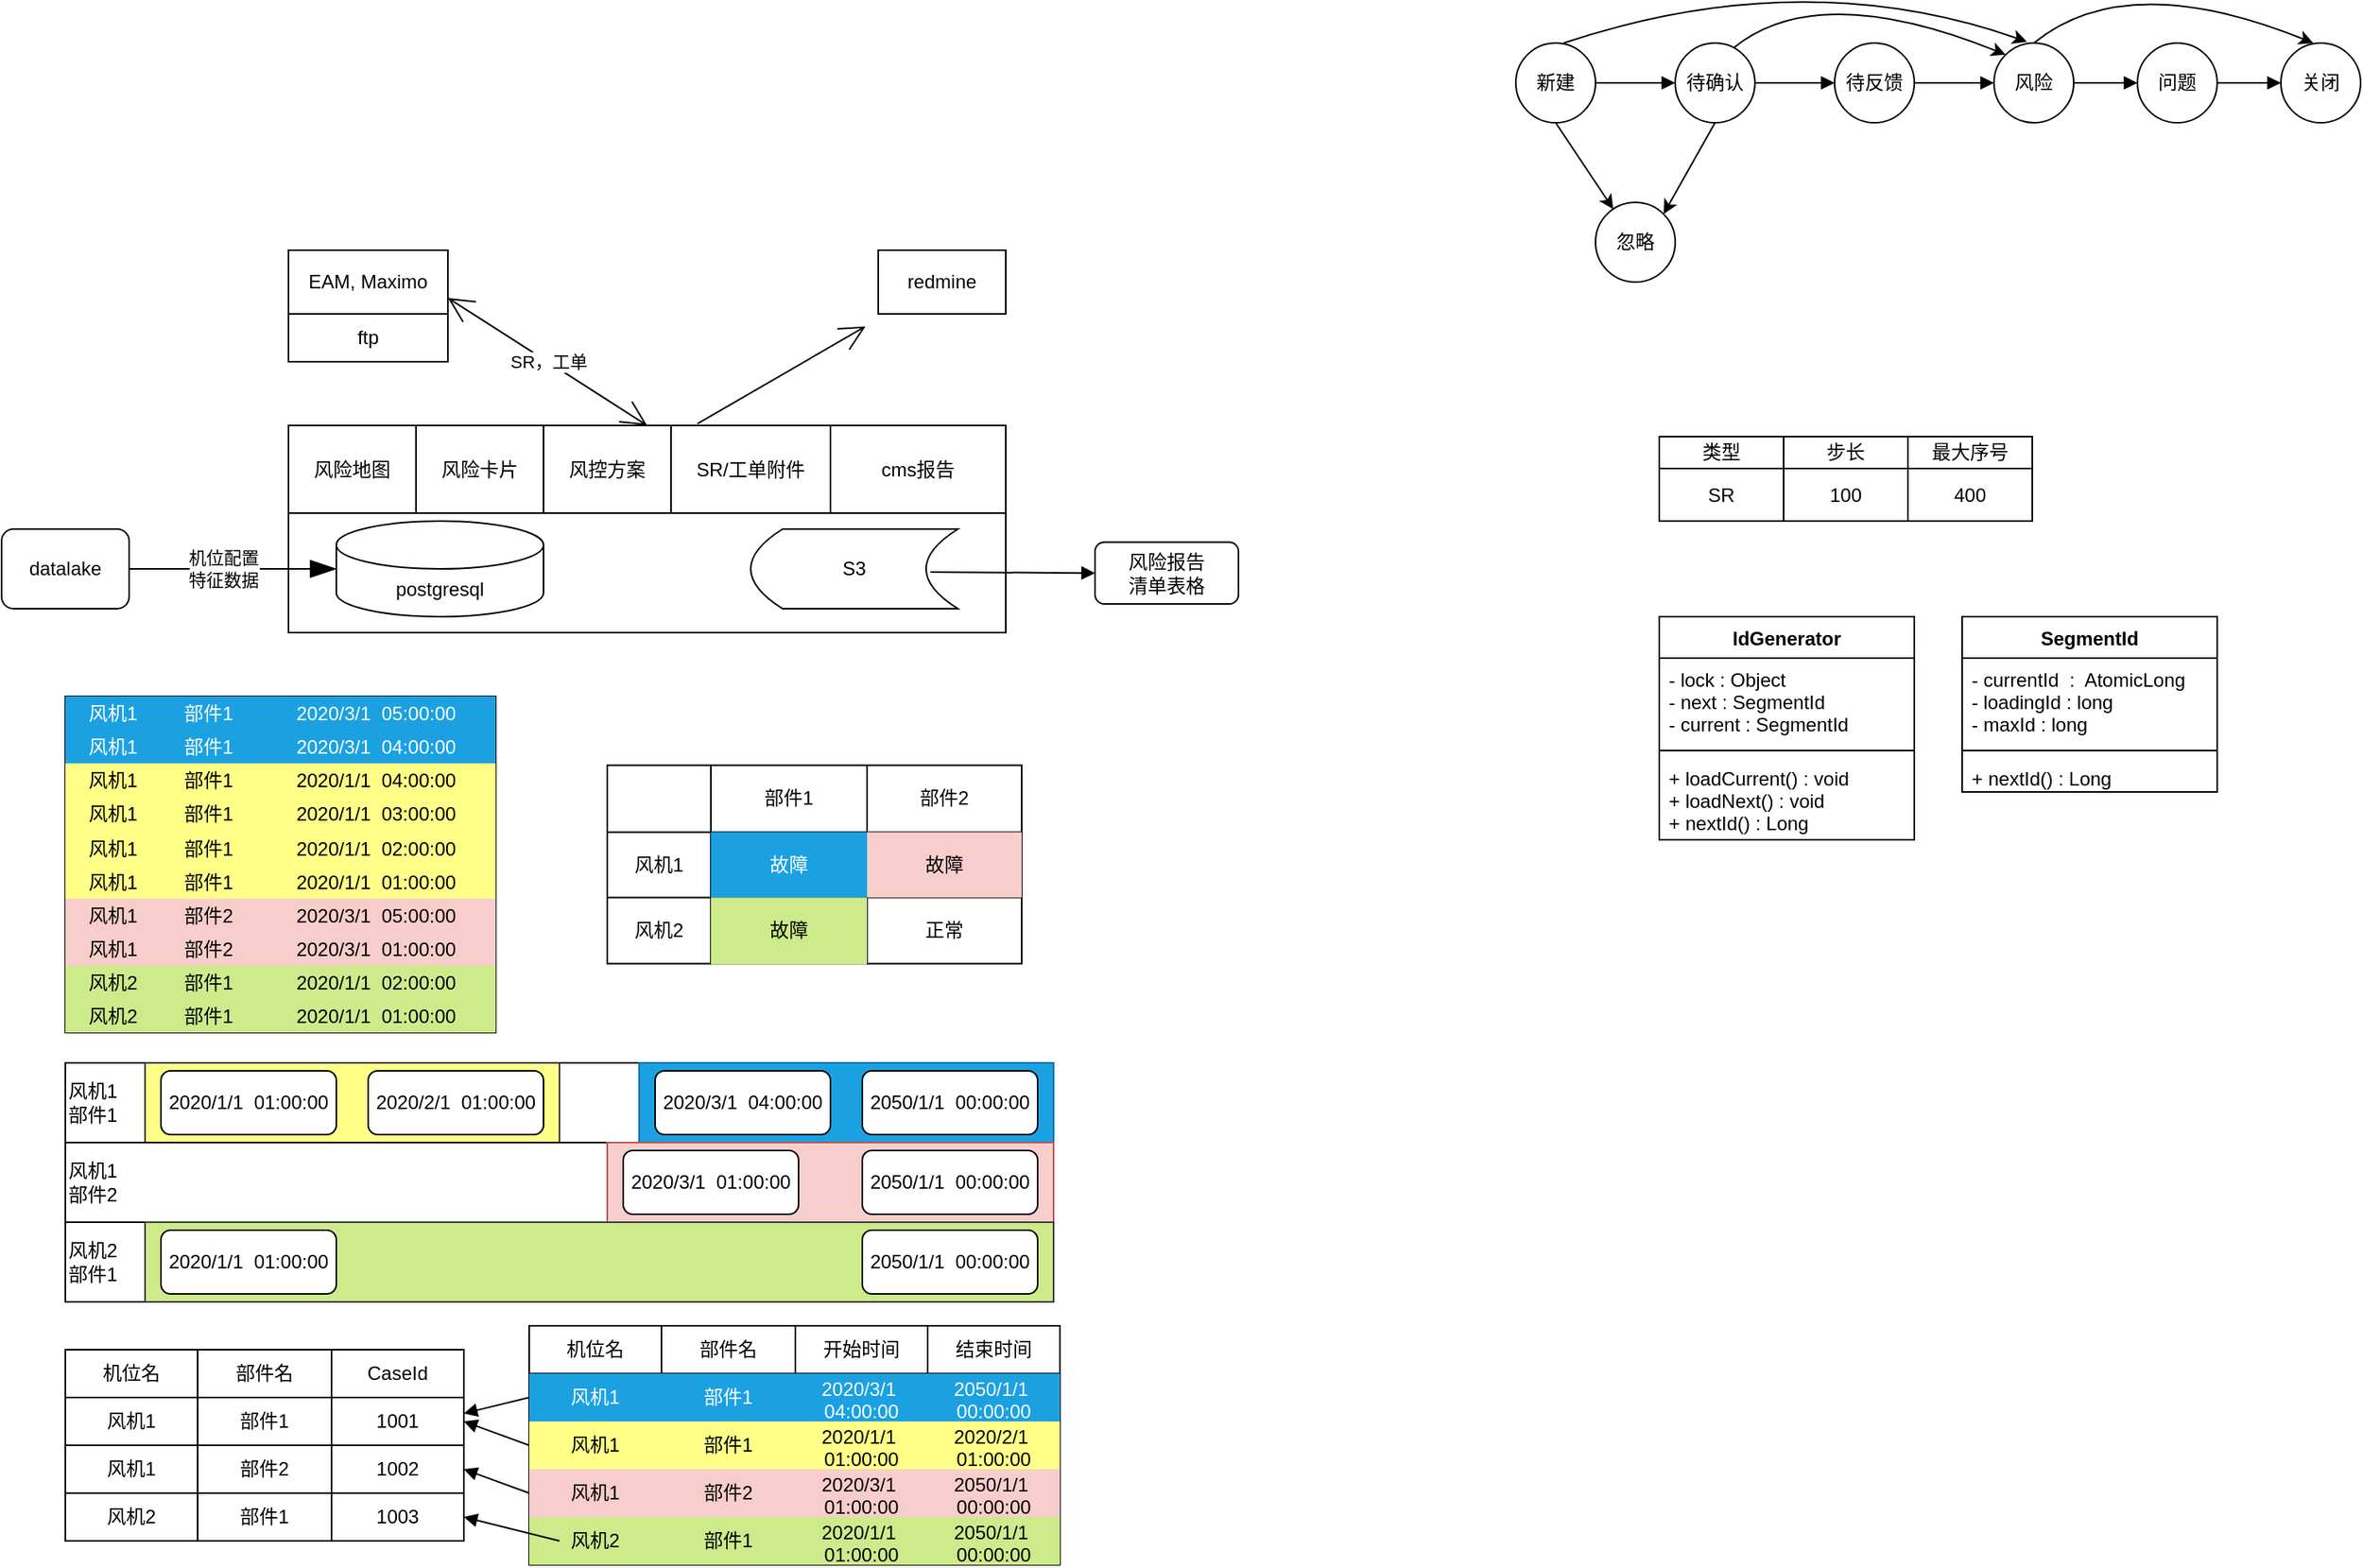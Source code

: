 <mxfile version="15.9.4" type="github">
  <diagram id="i3flGWlADwd0WerrgBt4" name="第 1 页">
    <mxGraphModel dx="1117" dy="623" grid="1" gridSize="10" guides="1" tooltips="1" connect="1" arrows="1" fold="1" page="1" pageScale="1" pageWidth="827" pageHeight="1169" math="0" shadow="0">
      <root>
        <mxCell id="0" />
        <mxCell id="1" parent="0" />
        <mxCell id="p8xZ4yX1uvpRLc3oljL4-5" value="SR，工单" style="edgeStyle=none;curved=1;rounded=0;orthogonalLoop=1;jettySize=auto;html=1;endArrow=open;startSize=14;endSize=14;sourcePerimeterSpacing=8;targetPerimeterSpacing=8;startArrow=open;startFill=0;entryX=1;entryY=0.75;entryDx=0;entryDy=0;exitX=0.5;exitY=0;exitDx=0;exitDy=0;" parent="1" source="p8xZ4yX1uvpRLc3oljL4-9" target="p8xZ4yX1uvpRLc3oljL4-4" edge="1">
          <mxGeometry relative="1" as="geometry">
            <mxPoint x="400" y="207" as="sourcePoint" />
          </mxGeometry>
        </mxCell>
        <mxCell id="p8xZ4yX1uvpRLc3oljL4-2" value="风险报告&lt;br&gt;清单表格" style="rounded=1;whiteSpace=wrap;html=1;hachureGap=4;pointerEvents=0;" parent="1" vertex="1">
          <mxGeometry x="686" y="373.25" width="90" height="38.75" as="geometry" />
        </mxCell>
        <mxCell id="p8xZ4yX1uvpRLc3oljL4-4" value="EAM, Maximo" style="rounded=0;whiteSpace=wrap;html=1;hachureGap=4;pointerEvents=0;glass=0;" parent="1" vertex="1">
          <mxGeometry x="180" y="190" width="100" height="40" as="geometry" />
        </mxCell>
        <mxCell id="p8xZ4yX1uvpRLc3oljL4-9" value="" style="rounded=0;whiteSpace=wrap;html=1;hachureGap=4;pointerEvents=0;" parent="1" vertex="1">
          <mxGeometry x="180" y="300" width="450" height="130" as="geometry" />
        </mxCell>
        <mxCell id="p8xZ4yX1uvpRLc3oljL4-14" value="&lt;span&gt;postgresql&lt;/span&gt;" style="shape=cylinder3;whiteSpace=wrap;html=1;boundedLbl=1;backgroundOutline=1;size=15;hachureGap=4;pointerEvents=0;" parent="1" vertex="1">
          <mxGeometry x="210" y="360" width="130" height="60" as="geometry" />
        </mxCell>
        <mxCell id="p8xZ4yX1uvpRLc3oljL4-18" value="" style="edgeStyle=none;curved=1;rounded=0;orthogonalLoop=1;jettySize=auto;html=1;startArrow=none;startFill=0;endArrow=blockThin;startSize=14;endSize=14;sourcePerimeterSpacing=8;targetPerimeterSpacing=8;entryX=0;entryY=0.5;entryDx=0;entryDy=0;entryPerimeter=0;exitX=1;exitY=0.5;exitDx=0;exitDy=0;endFill=1;" parent="1" source="p8xZ4yX1uvpRLc3oljL4-20" target="p8xZ4yX1uvpRLc3oljL4-14" edge="1">
          <mxGeometry relative="1" as="geometry">
            <mxPoint x="160.001" y="657" as="targetPoint" />
          </mxGeometry>
        </mxCell>
        <mxCell id="p8xZ4yX1uvpRLc3oljL4-19" value="机位配置&lt;br&gt;特征数据" style="edgeLabel;html=1;align=center;verticalAlign=middle;resizable=0;points=[];" parent="p8xZ4yX1uvpRLc3oljL4-18" vertex="1" connectable="0">
          <mxGeometry x="-0.431" relative="1" as="geometry">
            <mxPoint x="22" as="offset" />
          </mxGeometry>
        </mxCell>
        <mxCell id="p8xZ4yX1uvpRLc3oljL4-20" value="datalake" style="rounded=1;whiteSpace=wrap;html=1;hachureGap=4;pointerEvents=0;" parent="1" vertex="1">
          <mxGeometry y="365" width="80" height="50" as="geometry" />
        </mxCell>
        <mxCell id="p8xZ4yX1uvpRLc3oljL4-25" value="" style="edgeStyle=none;rounded=0;orthogonalLoop=1;jettySize=auto;html=1;startArrow=open;startFill=0;endArrow=none;startSize=14;endSize=14;sourcePerimeterSpacing=8;targetPerimeterSpacing=8;endFill=0;entryX=0.57;entryY=-0.008;entryDx=0;entryDy=0;entryPerimeter=0;" parent="1" source="p8xZ4yX1uvpRLc3oljL4-24" target="p8xZ4yX1uvpRLc3oljL4-9" edge="1">
          <mxGeometry relative="1" as="geometry">
            <mxPoint x="460" y="200" as="targetPoint" />
          </mxGeometry>
        </mxCell>
        <mxCell id="p8xZ4yX1uvpRLc3oljL4-24" value="redmine" style="rounded=0;whiteSpace=wrap;html=1;hachureGap=4;pointerEvents=0;" parent="1" vertex="1">
          <mxGeometry x="550" y="190" width="80" height="40" as="geometry" />
        </mxCell>
        <mxCell id="p8xZ4yX1uvpRLc3oljL4-26" value="ftp" style="rounded=0;whiteSpace=wrap;html=1;hachureGap=4;pointerEvents=0;" parent="1" vertex="1">
          <mxGeometry x="180" y="230" width="100" height="30" as="geometry" />
        </mxCell>
        <mxCell id="5RWV5Vjejhddx-yr4tk3-1" value="风险地图" style="rounded=0;whiteSpace=wrap;html=1;hachureGap=4;pointerEvents=0;" parent="1" vertex="1">
          <mxGeometry x="180" y="300" width="80" height="55" as="geometry" />
        </mxCell>
        <mxCell id="5RWV5Vjejhddx-yr4tk3-2" value="风险卡片" style="rounded=0;whiteSpace=wrap;html=1;hachureGap=4;pointerEvents=0;" parent="1" vertex="1">
          <mxGeometry x="260" y="300" width="80" height="55" as="geometry" />
        </mxCell>
        <mxCell id="5RWV5Vjejhddx-yr4tk3-3" value="SR/工单附件" style="rounded=0;whiteSpace=wrap;html=1;hachureGap=4;pointerEvents=0;" parent="1" vertex="1">
          <mxGeometry x="420" y="300" width="100" height="55" as="geometry" />
        </mxCell>
        <mxCell id="5RWV5Vjejhddx-yr4tk3-4" value="cms报告" style="rounded=0;whiteSpace=wrap;html=1;hachureGap=4;pointerEvents=0;" parent="1" vertex="1">
          <mxGeometry x="520" y="300" width="110" height="55" as="geometry" />
        </mxCell>
        <mxCell id="5RWV5Vjejhddx-yr4tk3-5" value="风控方案" style="rounded=0;whiteSpace=wrap;html=1;hachureGap=4;pointerEvents=0;" parent="1" vertex="1">
          <mxGeometry x="340" y="300" width="80" height="55" as="geometry" />
        </mxCell>
        <mxCell id="ex3qheTG9lMbZxmCwLnC-2" value="" style="endArrow=block;html=1;rounded=0;entryX=0;entryY=0.5;entryDx=0;entryDy=0;exitX=0.867;exitY=0.54;exitDx=0;exitDy=0;exitPerimeter=0;endFill=1;" edge="1" parent="1" source="ex3qheTG9lMbZxmCwLnC-4" target="p8xZ4yX1uvpRLc3oljL4-2">
          <mxGeometry width="50" height="50" relative="1" as="geometry">
            <mxPoint x="620" y="390" as="sourcePoint" />
            <mxPoint x="670" y="340" as="targetPoint" />
          </mxGeometry>
        </mxCell>
        <mxCell id="ex3qheTG9lMbZxmCwLnC-4" value="S3" style="shape=dataStorage;whiteSpace=wrap;html=1;fixedSize=1;" vertex="1" parent="1">
          <mxGeometry x="470" y="365" width="130" height="50" as="geometry" />
        </mxCell>
        <mxCell id="ex3qheTG9lMbZxmCwLnC-7" value="" style="shape=table;startSize=0;container=1;collapsible=0;childLayout=tableLayout;rounded=0;" vertex="1" parent="1">
          <mxGeometry x="40" y="470" width="270" height="211" as="geometry" />
        </mxCell>
        <mxCell id="ex3qheTG9lMbZxmCwLnC-57" style="shape=partialRectangle;collapsible=0;dropTarget=0;pointerEvents=0;fillColor=#1ba1e2;top=0;left=0;bottom=0;right=0;points=[[0,0.5],[1,0.5]];portConstraint=eastwest;rounded=0;fontColor=#ffffff;strokeColor=#006EAF;" vertex="1" parent="ex3qheTG9lMbZxmCwLnC-7">
          <mxGeometry width="270" height="21" as="geometry" />
        </mxCell>
        <mxCell id="ex3qheTG9lMbZxmCwLnC-58" value="&lt;span&gt;风机1&lt;/span&gt;" style="shape=partialRectangle;html=1;whiteSpace=wrap;connectable=0;overflow=hidden;fillColor=#1ba1e2;top=0;left=0;bottom=0;right=0;pointerEvents=1;rounded=0;strokeColor=#006EAF;fontColor=#ffffff;" vertex="1" parent="ex3qheTG9lMbZxmCwLnC-57">
          <mxGeometry width="60" height="21" as="geometry">
            <mxRectangle width="60" height="21" as="alternateBounds" />
          </mxGeometry>
        </mxCell>
        <mxCell id="ex3qheTG9lMbZxmCwLnC-59" value="&lt;span&gt;部件1&lt;/span&gt;" style="shape=partialRectangle;html=1;whiteSpace=wrap;connectable=0;overflow=hidden;fillColor=#1ba1e2;top=0;left=0;bottom=0;right=0;pointerEvents=1;rounded=0;strokeColor=#006EAF;fontColor=#ffffff;" vertex="1" parent="ex3qheTG9lMbZxmCwLnC-57">
          <mxGeometry x="60" width="60" height="21" as="geometry">
            <mxRectangle width="60" height="21" as="alternateBounds" />
          </mxGeometry>
        </mxCell>
        <mxCell id="ex3qheTG9lMbZxmCwLnC-60" value="&lt;span&gt;2020/3/1&amp;nbsp; 05:00:00&lt;/span&gt;" style="shape=partialRectangle;html=1;whiteSpace=wrap;connectable=0;overflow=hidden;fillColor=#1ba1e2;top=0;left=0;bottom=0;right=0;pointerEvents=1;rounded=0;strokeColor=#006EAF;fontColor=#ffffff;" vertex="1" parent="ex3qheTG9lMbZxmCwLnC-57">
          <mxGeometry x="120" width="150" height="21" as="geometry">
            <mxRectangle width="150" height="21" as="alternateBounds" />
          </mxGeometry>
        </mxCell>
        <mxCell id="ex3qheTG9lMbZxmCwLnC-53" style="shape=partialRectangle;collapsible=0;dropTarget=0;pointerEvents=0;fillColor=#1ba1e2;top=0;left=0;bottom=0;right=0;points=[[0,0.5],[1,0.5]];portConstraint=eastwest;rounded=0;fontColor=#ffffff;strokeColor=#006EAF;" vertex="1" parent="ex3qheTG9lMbZxmCwLnC-7">
          <mxGeometry y="21" width="270" height="21" as="geometry" />
        </mxCell>
        <mxCell id="ex3qheTG9lMbZxmCwLnC-54" value="&lt;span&gt;风机1&lt;/span&gt;" style="shape=partialRectangle;html=1;whiteSpace=wrap;connectable=0;overflow=hidden;fillColor=#1ba1e2;top=0;left=0;bottom=0;right=0;pointerEvents=1;rounded=0;strokeColor=#006EAF;fontColor=#ffffff;" vertex="1" parent="ex3qheTG9lMbZxmCwLnC-53">
          <mxGeometry width="60" height="21" as="geometry">
            <mxRectangle width="60" height="21" as="alternateBounds" />
          </mxGeometry>
        </mxCell>
        <mxCell id="ex3qheTG9lMbZxmCwLnC-55" value="&lt;span&gt;部件1&lt;/span&gt;" style="shape=partialRectangle;html=1;whiteSpace=wrap;connectable=0;overflow=hidden;fillColor=#1ba1e2;top=0;left=0;bottom=0;right=0;pointerEvents=1;rounded=0;strokeColor=#006EAF;fontColor=#ffffff;" vertex="1" parent="ex3qheTG9lMbZxmCwLnC-53">
          <mxGeometry x="60" width="60" height="21" as="geometry">
            <mxRectangle width="60" height="21" as="alternateBounds" />
          </mxGeometry>
        </mxCell>
        <mxCell id="ex3qheTG9lMbZxmCwLnC-56" value="&lt;span&gt;2020/3/1&amp;nbsp; 04:00:00&lt;/span&gt;" style="shape=partialRectangle;html=1;whiteSpace=wrap;connectable=0;overflow=hidden;fillColor=#1ba1e2;top=0;left=0;bottom=0;right=0;pointerEvents=1;rounded=0;strokeColor=#006EAF;fontColor=#ffffff;" vertex="1" parent="ex3qheTG9lMbZxmCwLnC-53">
          <mxGeometry x="120" width="150" height="21" as="geometry">
            <mxRectangle width="150" height="21" as="alternateBounds" />
          </mxGeometry>
        </mxCell>
        <mxCell id="ex3qheTG9lMbZxmCwLnC-8" value="" style="shape=partialRectangle;collapsible=0;dropTarget=0;pointerEvents=0;fillColor=#ffff88;top=0;left=0;bottom=0;right=0;points=[[0,0.5],[1,0.5]];portConstraint=eastwest;rounded=0;strokeColor=#36393d;" vertex="1" parent="ex3qheTG9lMbZxmCwLnC-7">
          <mxGeometry y="42" width="270" height="21" as="geometry" />
        </mxCell>
        <mxCell id="ex3qheTG9lMbZxmCwLnC-9" value="风机1" style="shape=partialRectangle;html=1;whiteSpace=wrap;connectable=0;overflow=hidden;fillColor=#ffff88;top=0;left=0;bottom=0;right=0;pointerEvents=1;rounded=0;strokeColor=#36393d;" vertex="1" parent="ex3qheTG9lMbZxmCwLnC-8">
          <mxGeometry width="60" height="21" as="geometry">
            <mxRectangle width="60" height="21" as="alternateBounds" />
          </mxGeometry>
        </mxCell>
        <mxCell id="ex3qheTG9lMbZxmCwLnC-10" value="部件1" style="shape=partialRectangle;html=1;whiteSpace=wrap;connectable=0;overflow=hidden;fillColor=#ffff88;top=0;left=0;bottom=0;right=0;pointerEvents=1;rounded=0;strokeColor=#36393d;" vertex="1" parent="ex3qheTG9lMbZxmCwLnC-8">
          <mxGeometry x="60" width="60" height="21" as="geometry">
            <mxRectangle width="60" height="21" as="alternateBounds" />
          </mxGeometry>
        </mxCell>
        <mxCell id="ex3qheTG9lMbZxmCwLnC-11" value="2020/1/1&amp;nbsp; 04:00:00" style="shape=partialRectangle;html=1;whiteSpace=wrap;connectable=0;overflow=hidden;fillColor=#ffff88;top=0;left=0;bottom=0;right=0;pointerEvents=1;rounded=0;strokeColor=#36393d;" vertex="1" parent="ex3qheTG9lMbZxmCwLnC-8">
          <mxGeometry x="120" width="150" height="21" as="geometry">
            <mxRectangle width="150" height="21" as="alternateBounds" />
          </mxGeometry>
        </mxCell>
        <mxCell id="ex3qheTG9lMbZxmCwLnC-13" value="" style="shape=partialRectangle;collapsible=0;dropTarget=0;pointerEvents=0;fillColor=#ffff88;top=0;left=0;bottom=0;right=0;points=[[0,0.5],[1,0.5]];portConstraint=eastwest;rounded=0;strokeColor=#36393d;" vertex="1" parent="ex3qheTG9lMbZxmCwLnC-7">
          <mxGeometry y="63" width="270" height="22" as="geometry" />
        </mxCell>
        <mxCell id="ex3qheTG9lMbZxmCwLnC-14" value="风机1" style="shape=partialRectangle;html=1;whiteSpace=wrap;connectable=0;overflow=hidden;fillColor=#ffff88;top=0;left=0;bottom=0;right=0;pointerEvents=1;rounded=0;strokeColor=#36393d;" vertex="1" parent="ex3qheTG9lMbZxmCwLnC-13">
          <mxGeometry width="60" height="22" as="geometry">
            <mxRectangle width="60" height="22" as="alternateBounds" />
          </mxGeometry>
        </mxCell>
        <mxCell id="ex3qheTG9lMbZxmCwLnC-15" value="&lt;span&gt;部件1&lt;/span&gt;" style="shape=partialRectangle;html=1;whiteSpace=wrap;connectable=0;overflow=hidden;fillColor=#ffff88;top=0;left=0;bottom=0;right=0;pointerEvents=1;rounded=0;strokeColor=#36393d;" vertex="1" parent="ex3qheTG9lMbZxmCwLnC-13">
          <mxGeometry x="60" width="60" height="22" as="geometry">
            <mxRectangle width="60" height="22" as="alternateBounds" />
          </mxGeometry>
        </mxCell>
        <mxCell id="ex3qheTG9lMbZxmCwLnC-16" value="2020/1/1&amp;nbsp; 03:00:00" style="shape=partialRectangle;html=1;whiteSpace=wrap;connectable=0;overflow=hidden;fillColor=#ffff88;top=0;left=0;bottom=0;right=0;pointerEvents=1;rounded=0;strokeColor=#36393d;" vertex="1" parent="ex3qheTG9lMbZxmCwLnC-13">
          <mxGeometry x="120" width="150" height="22" as="geometry">
            <mxRectangle width="150" height="22" as="alternateBounds" />
          </mxGeometry>
        </mxCell>
        <mxCell id="ex3qheTG9lMbZxmCwLnC-18" value="" style="shape=partialRectangle;collapsible=0;dropTarget=0;pointerEvents=0;fillColor=#ffff88;top=0;left=0;bottom=0;right=0;points=[[0,0.5],[1,0.5]];portConstraint=eastwest;rounded=0;strokeColor=#36393d;" vertex="1" parent="ex3qheTG9lMbZxmCwLnC-7">
          <mxGeometry y="85" width="270" height="21" as="geometry" />
        </mxCell>
        <mxCell id="ex3qheTG9lMbZxmCwLnC-19" value="风机1" style="shape=partialRectangle;html=1;whiteSpace=wrap;connectable=0;overflow=hidden;fillColor=#ffff88;top=0;left=0;bottom=0;right=0;pointerEvents=1;rounded=0;strokeColor=#36393d;" vertex="1" parent="ex3qheTG9lMbZxmCwLnC-18">
          <mxGeometry width="60" height="21" as="geometry">
            <mxRectangle width="60" height="21" as="alternateBounds" />
          </mxGeometry>
        </mxCell>
        <mxCell id="ex3qheTG9lMbZxmCwLnC-20" value="部件1" style="shape=partialRectangle;html=1;whiteSpace=wrap;connectable=0;overflow=hidden;fillColor=#ffff88;top=0;left=0;bottom=0;right=0;pointerEvents=1;rounded=0;strokeColor=#36393d;" vertex="1" parent="ex3qheTG9lMbZxmCwLnC-18">
          <mxGeometry x="60" width="60" height="21" as="geometry">
            <mxRectangle width="60" height="21" as="alternateBounds" />
          </mxGeometry>
        </mxCell>
        <mxCell id="ex3qheTG9lMbZxmCwLnC-21" value="2020/1/1&amp;nbsp; 02:00:00" style="shape=partialRectangle;html=1;whiteSpace=wrap;connectable=0;overflow=hidden;fillColor=#ffff88;top=0;left=0;bottom=0;right=0;pointerEvents=1;rounded=0;strokeColor=#36393d;" vertex="1" parent="ex3qheTG9lMbZxmCwLnC-18">
          <mxGeometry x="120" width="150" height="21" as="geometry">
            <mxRectangle width="150" height="21" as="alternateBounds" />
          </mxGeometry>
        </mxCell>
        <mxCell id="ex3qheTG9lMbZxmCwLnC-23" value="" style="shape=partialRectangle;collapsible=0;dropTarget=0;pointerEvents=0;fillColor=#ffff88;top=0;left=0;bottom=0;right=0;points=[[0,0.5],[1,0.5]];portConstraint=eastwest;rounded=0;strokeColor=#36393d;" vertex="1" parent="ex3qheTG9lMbZxmCwLnC-7">
          <mxGeometry y="106" width="270" height="21" as="geometry" />
        </mxCell>
        <mxCell id="ex3qheTG9lMbZxmCwLnC-24" value="&lt;span&gt;风机1&lt;/span&gt;" style="shape=partialRectangle;html=1;whiteSpace=wrap;connectable=0;overflow=hidden;fillColor=#ffff88;top=0;left=0;bottom=0;right=0;pointerEvents=1;rounded=0;strokeColor=#36393d;" vertex="1" parent="ex3qheTG9lMbZxmCwLnC-23">
          <mxGeometry width="60" height="21" as="geometry">
            <mxRectangle width="60" height="21" as="alternateBounds" />
          </mxGeometry>
        </mxCell>
        <mxCell id="ex3qheTG9lMbZxmCwLnC-25" value="&lt;span&gt;部件1&lt;/span&gt;" style="shape=partialRectangle;html=1;whiteSpace=wrap;connectable=0;overflow=hidden;fillColor=#ffff88;top=0;left=0;bottom=0;right=0;pointerEvents=1;rounded=0;strokeColor=#36393d;" vertex="1" parent="ex3qheTG9lMbZxmCwLnC-23">
          <mxGeometry x="60" width="60" height="21" as="geometry">
            <mxRectangle width="60" height="21" as="alternateBounds" />
          </mxGeometry>
        </mxCell>
        <mxCell id="ex3qheTG9lMbZxmCwLnC-26" value="2020/1/1&amp;nbsp; 01:00:00" style="shape=partialRectangle;html=1;whiteSpace=wrap;connectable=0;overflow=hidden;fillColor=#ffff88;top=0;left=0;bottom=0;right=0;pointerEvents=1;rounded=0;strokeColor=#36393d;" vertex="1" parent="ex3qheTG9lMbZxmCwLnC-23">
          <mxGeometry x="120" width="150" height="21" as="geometry">
            <mxRectangle width="150" height="21" as="alternateBounds" />
          </mxGeometry>
        </mxCell>
        <mxCell id="ex3qheTG9lMbZxmCwLnC-33" style="shape=partialRectangle;collapsible=0;dropTarget=0;pointerEvents=0;fillColor=#f8cecc;top=0;left=0;bottom=0;right=0;points=[[0,0.5],[1,0.5]];portConstraint=eastwest;rounded=0;strokeColor=#b85450;" vertex="1" parent="ex3qheTG9lMbZxmCwLnC-7">
          <mxGeometry y="127" width="270" height="21" as="geometry" />
        </mxCell>
        <mxCell id="ex3qheTG9lMbZxmCwLnC-34" value="&lt;span&gt;风机1&lt;/span&gt;" style="shape=partialRectangle;html=1;whiteSpace=wrap;connectable=0;overflow=hidden;fillColor=#f8cecc;top=0;left=0;bottom=0;right=0;pointerEvents=1;rounded=0;strokeColor=#b85450;" vertex="1" parent="ex3qheTG9lMbZxmCwLnC-33">
          <mxGeometry width="60" height="21" as="geometry">
            <mxRectangle width="60" height="21" as="alternateBounds" />
          </mxGeometry>
        </mxCell>
        <mxCell id="ex3qheTG9lMbZxmCwLnC-35" value="&lt;span&gt;部件2&lt;/span&gt;" style="shape=partialRectangle;html=1;whiteSpace=wrap;connectable=0;overflow=hidden;fillColor=#f8cecc;top=0;left=0;bottom=0;right=0;pointerEvents=1;rounded=0;strokeColor=#b85450;" vertex="1" parent="ex3qheTG9lMbZxmCwLnC-33">
          <mxGeometry x="60" width="60" height="21" as="geometry">
            <mxRectangle width="60" height="21" as="alternateBounds" />
          </mxGeometry>
        </mxCell>
        <mxCell id="ex3qheTG9lMbZxmCwLnC-36" value="&lt;span&gt;2020/3/1&amp;nbsp; 05:00:00&lt;/span&gt;" style="shape=partialRectangle;html=1;whiteSpace=wrap;connectable=0;overflow=hidden;fillColor=#f8cecc;top=0;left=0;bottom=0;right=0;pointerEvents=1;rounded=0;strokeColor=#b85450;" vertex="1" parent="ex3qheTG9lMbZxmCwLnC-33">
          <mxGeometry x="120" width="150" height="21" as="geometry">
            <mxRectangle width="150" height="21" as="alternateBounds" />
          </mxGeometry>
        </mxCell>
        <mxCell id="ex3qheTG9lMbZxmCwLnC-38" style="shape=partialRectangle;collapsible=0;dropTarget=0;pointerEvents=0;fillColor=#f8cecc;top=0;left=0;bottom=0;right=0;points=[[0,0.5],[1,0.5]];portConstraint=eastwest;rounded=0;strokeColor=#b85450;" vertex="1" parent="ex3qheTG9lMbZxmCwLnC-7">
          <mxGeometry y="148" width="270" height="21" as="geometry" />
        </mxCell>
        <mxCell id="ex3qheTG9lMbZxmCwLnC-39" value="&lt;span&gt;风机1&lt;/span&gt;" style="shape=partialRectangle;html=1;whiteSpace=wrap;connectable=0;overflow=hidden;fillColor=#f8cecc;top=0;left=0;bottom=0;right=0;pointerEvents=1;rounded=0;strokeColor=#b85450;" vertex="1" parent="ex3qheTG9lMbZxmCwLnC-38">
          <mxGeometry width="60" height="21" as="geometry">
            <mxRectangle width="60" height="21" as="alternateBounds" />
          </mxGeometry>
        </mxCell>
        <mxCell id="ex3qheTG9lMbZxmCwLnC-40" value="&lt;span&gt;部件2&lt;/span&gt;" style="shape=partialRectangle;html=1;whiteSpace=wrap;connectable=0;overflow=hidden;fillColor=#f8cecc;top=0;left=0;bottom=0;right=0;pointerEvents=1;rounded=0;strokeColor=#b85450;" vertex="1" parent="ex3qheTG9lMbZxmCwLnC-38">
          <mxGeometry x="60" width="60" height="21" as="geometry">
            <mxRectangle width="60" height="21" as="alternateBounds" />
          </mxGeometry>
        </mxCell>
        <mxCell id="ex3qheTG9lMbZxmCwLnC-41" value="&lt;span&gt;2020/3/1&amp;nbsp; 01:00:00&lt;/span&gt;" style="shape=partialRectangle;html=1;whiteSpace=wrap;connectable=0;overflow=hidden;fillColor=#f8cecc;top=0;left=0;bottom=0;right=0;pointerEvents=1;rounded=0;strokeColor=#b85450;" vertex="1" parent="ex3qheTG9lMbZxmCwLnC-38">
          <mxGeometry x="120" width="150" height="21" as="geometry">
            <mxRectangle width="150" height="21" as="alternateBounds" />
          </mxGeometry>
        </mxCell>
        <mxCell id="ex3qheTG9lMbZxmCwLnC-43" style="shape=partialRectangle;collapsible=0;dropTarget=0;pointerEvents=0;fillColor=#cdeb8b;top=0;left=0;bottom=0;right=0;points=[[0,0.5],[1,0.5]];portConstraint=eastwest;rounded=0;strokeColor=#36393d;" vertex="1" parent="ex3qheTG9lMbZxmCwLnC-7">
          <mxGeometry y="169" width="270" height="21" as="geometry" />
        </mxCell>
        <mxCell id="ex3qheTG9lMbZxmCwLnC-44" value="&lt;span&gt;风机2&lt;/span&gt;" style="shape=partialRectangle;html=1;whiteSpace=wrap;connectable=0;overflow=hidden;fillColor=#cdeb8b;top=0;left=0;bottom=0;right=0;pointerEvents=1;rounded=0;strokeColor=#36393d;" vertex="1" parent="ex3qheTG9lMbZxmCwLnC-43">
          <mxGeometry width="60" height="21" as="geometry">
            <mxRectangle width="60" height="21" as="alternateBounds" />
          </mxGeometry>
        </mxCell>
        <mxCell id="ex3qheTG9lMbZxmCwLnC-45" value="&lt;span&gt;部件1&lt;/span&gt;" style="shape=partialRectangle;html=1;whiteSpace=wrap;connectable=0;overflow=hidden;fillColor=#cdeb8b;top=0;left=0;bottom=0;right=0;pointerEvents=1;rounded=0;strokeColor=#36393d;" vertex="1" parent="ex3qheTG9lMbZxmCwLnC-43">
          <mxGeometry x="60" width="60" height="21" as="geometry">
            <mxRectangle width="60" height="21" as="alternateBounds" />
          </mxGeometry>
        </mxCell>
        <mxCell id="ex3qheTG9lMbZxmCwLnC-46" value="&lt;span&gt;2020/1/1&amp;nbsp; 02:00:00&lt;/span&gt;" style="shape=partialRectangle;html=1;whiteSpace=wrap;connectable=0;overflow=hidden;fillColor=#cdeb8b;top=0;left=0;bottom=0;right=0;pointerEvents=1;rounded=0;strokeColor=#36393d;" vertex="1" parent="ex3qheTG9lMbZxmCwLnC-43">
          <mxGeometry x="120" width="150" height="21" as="geometry">
            <mxRectangle width="150" height="21" as="alternateBounds" />
          </mxGeometry>
        </mxCell>
        <mxCell id="ex3qheTG9lMbZxmCwLnC-47" style="shape=partialRectangle;collapsible=0;dropTarget=0;pointerEvents=0;fillColor=#cdeb8b;top=0;left=0;bottom=0;right=0;points=[[0,0.5],[1,0.5]];portConstraint=eastwest;rounded=0;strokeColor=#36393d;" vertex="1" parent="ex3qheTG9lMbZxmCwLnC-7">
          <mxGeometry y="190" width="270" height="21" as="geometry" />
        </mxCell>
        <mxCell id="ex3qheTG9lMbZxmCwLnC-48" value="&lt;span&gt;风机2&lt;/span&gt;" style="shape=partialRectangle;html=1;whiteSpace=wrap;connectable=0;overflow=hidden;fillColor=#cdeb8b;top=0;left=0;bottom=0;right=0;pointerEvents=1;rounded=0;strokeColor=#36393d;" vertex="1" parent="ex3qheTG9lMbZxmCwLnC-47">
          <mxGeometry width="60" height="21" as="geometry">
            <mxRectangle width="60" height="21" as="alternateBounds" />
          </mxGeometry>
        </mxCell>
        <mxCell id="ex3qheTG9lMbZxmCwLnC-49" value="&lt;span&gt;部件1&lt;/span&gt;" style="shape=partialRectangle;html=1;whiteSpace=wrap;connectable=0;overflow=hidden;fillColor=#cdeb8b;top=0;left=0;bottom=0;right=0;pointerEvents=1;rounded=0;strokeColor=#36393d;" vertex="1" parent="ex3qheTG9lMbZxmCwLnC-47">
          <mxGeometry x="60" width="60" height="21" as="geometry">
            <mxRectangle width="60" height="21" as="alternateBounds" />
          </mxGeometry>
        </mxCell>
        <mxCell id="ex3qheTG9lMbZxmCwLnC-50" value="&lt;span&gt;2020/1/1&amp;nbsp; 01:00:00&lt;/span&gt;" style="shape=partialRectangle;html=1;whiteSpace=wrap;connectable=0;overflow=hidden;fillColor=#cdeb8b;top=0;left=0;bottom=0;right=0;pointerEvents=1;rounded=0;strokeColor=#36393d;" vertex="1" parent="ex3qheTG9lMbZxmCwLnC-47">
          <mxGeometry x="120" width="150" height="21" as="geometry">
            <mxRectangle width="150" height="21" as="alternateBounds" />
          </mxGeometry>
        </mxCell>
        <mxCell id="ex3qheTG9lMbZxmCwLnC-51" value="风机1&lt;br&gt;部件1" style="rounded=0;whiteSpace=wrap;html=1;align=left;" vertex="1" parent="1">
          <mxGeometry x="40" y="700" width="620" height="50" as="geometry" />
        </mxCell>
        <mxCell id="ex3qheTG9lMbZxmCwLnC-66" value="" style="rounded=0;whiteSpace=wrap;html=1;fillColor=#ffff88;strokeColor=#36393d;" vertex="1" parent="1">
          <mxGeometry x="90" y="700" width="260" height="50" as="geometry" />
        </mxCell>
        <mxCell id="ex3qheTG9lMbZxmCwLnC-65" value="&lt;span&gt;2020/1/1&amp;nbsp; 01:00:00&lt;/span&gt;" style="rounded=1;whiteSpace=wrap;html=1;" vertex="1" parent="1">
          <mxGeometry x="100" y="705" width="110" height="40" as="geometry" />
        </mxCell>
        <mxCell id="ex3qheTG9lMbZxmCwLnC-67" value="&lt;span&gt;2020/2/1&amp;nbsp; 01:00:00&lt;/span&gt;" style="rounded=1;whiteSpace=wrap;html=1;" vertex="1" parent="1">
          <mxGeometry x="230" y="705" width="110" height="40" as="geometry" />
        </mxCell>
        <mxCell id="ex3qheTG9lMbZxmCwLnC-68" value="" style="rounded=0;whiteSpace=wrap;html=1;fillColor=#1ba1e2;strokeColor=#006EAF;fontColor=#ffffff;" vertex="1" parent="1">
          <mxGeometry x="400" y="700" width="260" height="50" as="geometry" />
        </mxCell>
        <mxCell id="ex3qheTG9lMbZxmCwLnC-69" value="&lt;span&gt;2020/3/1&amp;nbsp; 04:00:00&lt;/span&gt;" style="rounded=1;whiteSpace=wrap;html=1;" vertex="1" parent="1">
          <mxGeometry x="410" y="705" width="110" height="40" as="geometry" />
        </mxCell>
        <mxCell id="ex3qheTG9lMbZxmCwLnC-70" value="&lt;span&gt;2050/1/1&amp;nbsp; 00:00:00&lt;/span&gt;" style="rounded=1;whiteSpace=wrap;html=1;" vertex="1" parent="1">
          <mxGeometry x="540" y="705" width="110" height="40" as="geometry" />
        </mxCell>
        <mxCell id="ex3qheTG9lMbZxmCwLnC-72" value="风机1&lt;br&gt;部件2" style="rounded=0;whiteSpace=wrap;html=1;align=left;" vertex="1" parent="1">
          <mxGeometry x="40" y="750" width="620" height="50" as="geometry" />
        </mxCell>
        <mxCell id="ex3qheTG9lMbZxmCwLnC-76" value="" style="rounded=0;whiteSpace=wrap;html=1;fillColor=#f8cecc;strokeColor=#b85450;" vertex="1" parent="1">
          <mxGeometry x="380" y="750" width="280" height="50" as="geometry" />
        </mxCell>
        <mxCell id="ex3qheTG9lMbZxmCwLnC-77" value="&lt;span&gt;2020/3/1&amp;nbsp; 01:00:00&lt;/span&gt;" style="rounded=1;whiteSpace=wrap;html=1;" vertex="1" parent="1">
          <mxGeometry x="390" y="755" width="110" height="40" as="geometry" />
        </mxCell>
        <mxCell id="ex3qheTG9lMbZxmCwLnC-78" value="&lt;span&gt;2050/1/1&amp;nbsp; 00:00:00&lt;/span&gt;" style="rounded=1;whiteSpace=wrap;html=1;" vertex="1" parent="1">
          <mxGeometry x="540" y="755" width="110" height="40" as="geometry" />
        </mxCell>
        <mxCell id="ex3qheTG9lMbZxmCwLnC-80" value="风机2&lt;br&gt;部件1" style="rounded=0;whiteSpace=wrap;html=1;align=left;" vertex="1" parent="1">
          <mxGeometry x="40" y="800" width="620" height="50" as="geometry" />
        </mxCell>
        <mxCell id="ex3qheTG9lMbZxmCwLnC-84" value="" style="rounded=0;whiteSpace=wrap;html=1;fillColor=#cdeb8b;strokeColor=#36393d;" vertex="1" parent="1">
          <mxGeometry x="90" y="800" width="570" height="50" as="geometry" />
        </mxCell>
        <mxCell id="ex3qheTG9lMbZxmCwLnC-85" value="&lt;span&gt;2020/1/1&amp;nbsp; 01:00:00&lt;/span&gt;" style="rounded=1;whiteSpace=wrap;html=1;" vertex="1" parent="1">
          <mxGeometry x="100" y="805" width="110" height="40" as="geometry" />
        </mxCell>
        <mxCell id="ex3qheTG9lMbZxmCwLnC-86" value="2050/1/1&amp;nbsp; 00:00:00" style="rounded=1;whiteSpace=wrap;html=1;" vertex="1" parent="1">
          <mxGeometry x="540" y="805" width="110" height="40" as="geometry" />
        </mxCell>
        <mxCell id="ex3qheTG9lMbZxmCwLnC-148" value="" style="shape=table;startSize=0;container=1;collapsible=0;childLayout=tableLayout;rounded=0;" vertex="1" parent="1">
          <mxGeometry x="380" y="513.25" width="260" height="124.5" as="geometry" />
        </mxCell>
        <mxCell id="ex3qheTG9lMbZxmCwLnC-149" value="" style="shape=partialRectangle;collapsible=0;dropTarget=0;pointerEvents=0;fillColor=none;top=0;left=0;bottom=0;right=0;points=[[0,0.5],[1,0.5]];portConstraint=eastwest;rounded=0;" vertex="1" parent="ex3qheTG9lMbZxmCwLnC-148">
          <mxGeometry width="260" height="42" as="geometry" />
        </mxCell>
        <mxCell id="ex3qheTG9lMbZxmCwLnC-150" value="" style="shape=partialRectangle;html=1;whiteSpace=wrap;connectable=0;overflow=hidden;fillColor=none;top=0;left=0;bottom=0;right=0;pointerEvents=1;rounded=0;" vertex="1" parent="ex3qheTG9lMbZxmCwLnC-149">
          <mxGeometry width="65" height="42" as="geometry">
            <mxRectangle width="65" height="42" as="alternateBounds" />
          </mxGeometry>
        </mxCell>
        <mxCell id="ex3qheTG9lMbZxmCwLnC-151" value="部件1" style="shape=partialRectangle;html=1;whiteSpace=wrap;connectable=0;overflow=hidden;fillColor=none;top=0;left=0;bottom=0;right=0;pointerEvents=1;rounded=0;" vertex="1" parent="ex3qheTG9lMbZxmCwLnC-149">
          <mxGeometry x="65" width="98" height="42" as="geometry">
            <mxRectangle width="98" height="42" as="alternateBounds" />
          </mxGeometry>
        </mxCell>
        <mxCell id="ex3qheTG9lMbZxmCwLnC-152" value="部件2" style="shape=partialRectangle;html=1;whiteSpace=wrap;connectable=0;overflow=hidden;fillColor=none;top=0;left=0;bottom=0;right=0;pointerEvents=1;rounded=0;" vertex="1" parent="ex3qheTG9lMbZxmCwLnC-149">
          <mxGeometry x="163" width="97" height="42" as="geometry">
            <mxRectangle width="97" height="42" as="alternateBounds" />
          </mxGeometry>
        </mxCell>
        <mxCell id="ex3qheTG9lMbZxmCwLnC-153" value="" style="shape=partialRectangle;collapsible=0;dropTarget=0;pointerEvents=0;fillColor=none;top=0;left=0;bottom=0;right=0;points=[[0,0.5],[1,0.5]];portConstraint=eastwest;rounded=0;" vertex="1" parent="ex3qheTG9lMbZxmCwLnC-148">
          <mxGeometry y="42" width="260" height="41" as="geometry" />
        </mxCell>
        <mxCell id="ex3qheTG9lMbZxmCwLnC-154" value="风机1" style="shape=partialRectangle;html=1;whiteSpace=wrap;connectable=0;overflow=hidden;fillColor=none;top=0;left=0;bottom=0;right=0;pointerEvents=1;rounded=0;" vertex="1" parent="ex3qheTG9lMbZxmCwLnC-153">
          <mxGeometry width="65" height="41" as="geometry">
            <mxRectangle width="65" height="41" as="alternateBounds" />
          </mxGeometry>
        </mxCell>
        <mxCell id="ex3qheTG9lMbZxmCwLnC-155" value="故障" style="shape=partialRectangle;html=1;whiteSpace=wrap;connectable=0;overflow=hidden;fillColor=#1ba1e2;top=0;left=0;bottom=0;right=0;pointerEvents=1;rounded=0;strokeColor=#006EAF;fontColor=#ffffff;" vertex="1" parent="ex3qheTG9lMbZxmCwLnC-153">
          <mxGeometry x="65" width="98" height="41" as="geometry">
            <mxRectangle width="98" height="41" as="alternateBounds" />
          </mxGeometry>
        </mxCell>
        <mxCell id="ex3qheTG9lMbZxmCwLnC-156" value="故障" style="shape=partialRectangle;html=1;whiteSpace=wrap;connectable=0;overflow=hidden;fillColor=#f8cecc;top=0;left=0;bottom=0;right=0;pointerEvents=1;rounded=0;strokeColor=#b85450;" vertex="1" parent="ex3qheTG9lMbZxmCwLnC-153">
          <mxGeometry x="163" width="97" height="41" as="geometry">
            <mxRectangle width="97" height="41" as="alternateBounds" />
          </mxGeometry>
        </mxCell>
        <mxCell id="ex3qheTG9lMbZxmCwLnC-157" value="" style="shape=partialRectangle;collapsible=0;dropTarget=0;pointerEvents=0;fillColor=none;top=0;left=0;bottom=0;right=0;points=[[0,0.5],[1,0.5]];portConstraint=eastwest;rounded=0;" vertex="1" parent="ex3qheTG9lMbZxmCwLnC-148">
          <mxGeometry y="83" width="260" height="42" as="geometry" />
        </mxCell>
        <mxCell id="ex3qheTG9lMbZxmCwLnC-158" value="风机2" style="shape=partialRectangle;html=1;whiteSpace=wrap;connectable=0;overflow=hidden;fillColor=none;top=0;left=0;bottom=0;right=0;pointerEvents=1;rounded=0;" vertex="1" parent="ex3qheTG9lMbZxmCwLnC-157">
          <mxGeometry width="65" height="42" as="geometry">
            <mxRectangle width="65" height="42" as="alternateBounds" />
          </mxGeometry>
        </mxCell>
        <mxCell id="ex3qheTG9lMbZxmCwLnC-159" value="故障" style="shape=partialRectangle;html=1;whiteSpace=wrap;connectable=0;overflow=hidden;fillColor=#cdeb8b;top=0;left=0;bottom=0;right=0;pointerEvents=1;rounded=0;strokeColor=#36393d;" vertex="1" parent="ex3qheTG9lMbZxmCwLnC-157">
          <mxGeometry x="65" width="98" height="42" as="geometry">
            <mxRectangle width="98" height="42" as="alternateBounds" />
          </mxGeometry>
        </mxCell>
        <mxCell id="ex3qheTG9lMbZxmCwLnC-160" value="正常" style="shape=partialRectangle;html=1;whiteSpace=wrap;connectable=0;overflow=hidden;fillColor=none;top=0;left=0;bottom=0;right=0;pointerEvents=1;rounded=0;" vertex="1" parent="ex3qheTG9lMbZxmCwLnC-157">
          <mxGeometry x="163" width="97" height="42" as="geometry">
            <mxRectangle width="97" height="42" as="alternateBounds" />
          </mxGeometry>
        </mxCell>
        <mxCell id="ex3qheTG9lMbZxmCwLnC-167" value="" style="shape=table;startSize=0;container=1;collapsible=0;childLayout=tableLayout;rounded=0;" vertex="1" parent="1">
          <mxGeometry x="1040" y="307" width="234" height="53" as="geometry" />
        </mxCell>
        <mxCell id="ex3qheTG9lMbZxmCwLnC-168" value="" style="shape=partialRectangle;collapsible=0;dropTarget=0;pointerEvents=0;fillColor=none;top=0;left=0;bottom=0;right=0;points=[[0,0.5],[1,0.5]];portConstraint=eastwest;rounded=0;" vertex="1" parent="ex3qheTG9lMbZxmCwLnC-167">
          <mxGeometry width="234" height="20" as="geometry" />
        </mxCell>
        <mxCell id="ex3qheTG9lMbZxmCwLnC-178" value="类型" style="shape=partialRectangle;html=1;whiteSpace=wrap;connectable=0;overflow=hidden;fillColor=none;top=0;left=0;bottom=0;right=0;pointerEvents=1;rounded=0;" vertex="1" parent="ex3qheTG9lMbZxmCwLnC-168">
          <mxGeometry width="78" height="20" as="geometry">
            <mxRectangle width="78" height="20" as="alternateBounds" />
          </mxGeometry>
        </mxCell>
        <mxCell id="ex3qheTG9lMbZxmCwLnC-169" value="步长" style="shape=partialRectangle;html=1;whiteSpace=wrap;connectable=0;overflow=hidden;fillColor=none;top=0;left=0;bottom=0;right=0;pointerEvents=1;rounded=0;" vertex="1" parent="ex3qheTG9lMbZxmCwLnC-168">
          <mxGeometry x="78" width="78" height="20" as="geometry">
            <mxRectangle width="78" height="20" as="alternateBounds" />
          </mxGeometry>
        </mxCell>
        <mxCell id="ex3qheTG9lMbZxmCwLnC-170" value="最大序号" style="shape=partialRectangle;html=1;whiteSpace=wrap;connectable=0;overflow=hidden;fillColor=none;top=0;left=0;bottom=0;right=0;pointerEvents=1;rounded=0;" vertex="1" parent="ex3qheTG9lMbZxmCwLnC-168">
          <mxGeometry x="156" width="78" height="20" as="geometry">
            <mxRectangle width="78" height="20" as="alternateBounds" />
          </mxGeometry>
        </mxCell>
        <mxCell id="ex3qheTG9lMbZxmCwLnC-173" value="" style="shape=partialRectangle;collapsible=0;dropTarget=0;pointerEvents=0;fillColor=none;top=0;left=0;bottom=0;right=0;points=[[0,0.5],[1,0.5]];portConstraint=eastwest;rounded=0;" vertex="1" parent="ex3qheTG9lMbZxmCwLnC-167">
          <mxGeometry y="20" width="234" height="33" as="geometry" />
        </mxCell>
        <mxCell id="ex3qheTG9lMbZxmCwLnC-179" value="SR" style="shape=partialRectangle;html=1;whiteSpace=wrap;connectable=0;overflow=hidden;fillColor=none;top=0;left=0;bottom=0;right=0;pointerEvents=1;rounded=0;" vertex="1" parent="ex3qheTG9lMbZxmCwLnC-173">
          <mxGeometry width="78" height="33" as="geometry">
            <mxRectangle width="78" height="33" as="alternateBounds" />
          </mxGeometry>
        </mxCell>
        <mxCell id="ex3qheTG9lMbZxmCwLnC-174" value="100" style="shape=partialRectangle;html=1;whiteSpace=wrap;connectable=0;overflow=hidden;fillColor=none;top=0;left=0;bottom=0;right=0;pointerEvents=1;rounded=0;" vertex="1" parent="ex3qheTG9lMbZxmCwLnC-173">
          <mxGeometry x="78" width="78" height="33" as="geometry">
            <mxRectangle width="78" height="33" as="alternateBounds" />
          </mxGeometry>
        </mxCell>
        <mxCell id="ex3qheTG9lMbZxmCwLnC-175" value="400" style="shape=partialRectangle;html=1;whiteSpace=wrap;connectable=0;overflow=hidden;fillColor=none;top=0;left=0;bottom=0;right=0;pointerEvents=1;rounded=0;" vertex="1" parent="ex3qheTG9lMbZxmCwLnC-173">
          <mxGeometry x="156" width="78" height="33" as="geometry">
            <mxRectangle width="78" height="33" as="alternateBounds" />
          </mxGeometry>
        </mxCell>
        <mxCell id="ex3qheTG9lMbZxmCwLnC-188" value="" style="edgeStyle=none;orthogonalLoop=1;jettySize=auto;html=1;endArrow=block;endFill=1;" edge="1" parent="1" source="ex3qheTG9lMbZxmCwLnC-180" target="ex3qheTG9lMbZxmCwLnC-181">
          <mxGeometry relative="1" as="geometry" />
        </mxCell>
        <mxCell id="ex3qheTG9lMbZxmCwLnC-180" value="新建" style="ellipse;whiteSpace=wrap;html=1;aspect=fixed;rounded=0;" vertex="1" parent="1">
          <mxGeometry x="950" y="60" width="50" height="50" as="geometry" />
        </mxCell>
        <mxCell id="ex3qheTG9lMbZxmCwLnC-189" value="" style="edgeStyle=none;orthogonalLoop=1;jettySize=auto;html=1;endArrow=block;endFill=1;" edge="1" parent="1" source="ex3qheTG9lMbZxmCwLnC-181" target="ex3qheTG9lMbZxmCwLnC-183">
          <mxGeometry relative="1" as="geometry" />
        </mxCell>
        <mxCell id="ex3qheTG9lMbZxmCwLnC-181" value="待确认" style="ellipse;whiteSpace=wrap;html=1;aspect=fixed;rounded=0;" vertex="1" parent="1">
          <mxGeometry x="1050" y="60" width="50" height="50" as="geometry" />
        </mxCell>
        <mxCell id="ex3qheTG9lMbZxmCwLnC-190" value="" style="edgeStyle=none;orthogonalLoop=1;jettySize=auto;html=1;endArrow=block;endFill=1;" edge="1" parent="1" source="ex3qheTG9lMbZxmCwLnC-183" target="ex3qheTG9lMbZxmCwLnC-184">
          <mxGeometry relative="1" as="geometry" />
        </mxCell>
        <mxCell id="ex3qheTG9lMbZxmCwLnC-183" value="待反馈" style="ellipse;whiteSpace=wrap;html=1;aspect=fixed;rounded=0;" vertex="1" parent="1">
          <mxGeometry x="1150" y="60" width="50" height="50" as="geometry" />
        </mxCell>
        <mxCell id="ex3qheTG9lMbZxmCwLnC-191" value="" style="edgeStyle=none;orthogonalLoop=1;jettySize=auto;html=1;endArrow=block;endFill=1;" edge="1" parent="1" source="ex3qheTG9lMbZxmCwLnC-184" target="ex3qheTG9lMbZxmCwLnC-185">
          <mxGeometry relative="1" as="geometry" />
        </mxCell>
        <mxCell id="ex3qheTG9lMbZxmCwLnC-184" value="风险" style="ellipse;whiteSpace=wrap;html=1;aspect=fixed;rounded=0;" vertex="1" parent="1">
          <mxGeometry x="1250" y="60" width="50" height="50" as="geometry" />
        </mxCell>
        <mxCell id="ex3qheTG9lMbZxmCwLnC-192" value="" style="edgeStyle=none;orthogonalLoop=1;jettySize=auto;html=1;endArrow=block;endFill=1;" edge="1" parent="1" source="ex3qheTG9lMbZxmCwLnC-185" target="ex3qheTG9lMbZxmCwLnC-187">
          <mxGeometry relative="1" as="geometry" />
        </mxCell>
        <mxCell id="ex3qheTG9lMbZxmCwLnC-185" value="问题" style="ellipse;whiteSpace=wrap;html=1;aspect=fixed;rounded=0;" vertex="1" parent="1">
          <mxGeometry x="1340" y="60" width="50" height="50" as="geometry" />
        </mxCell>
        <mxCell id="ex3qheTG9lMbZxmCwLnC-186" value="忽略" style="ellipse;whiteSpace=wrap;html=1;aspect=fixed;rounded=0;" vertex="1" parent="1">
          <mxGeometry x="1000" y="160" width="50" height="50" as="geometry" />
        </mxCell>
        <mxCell id="ex3qheTG9lMbZxmCwLnC-187" value="关闭" style="ellipse;whiteSpace=wrap;html=1;aspect=fixed;rounded=0;" vertex="1" parent="1">
          <mxGeometry x="1430" y="60" width="50" height="50" as="geometry" />
        </mxCell>
        <mxCell id="ex3qheTG9lMbZxmCwLnC-193" value="" style="endArrow=classic;html=1;entryX=0.414;entryY=-0.016;entryDx=0;entryDy=0;entryPerimeter=0;curved=1;" edge="1" parent="1" target="ex3qheTG9lMbZxmCwLnC-184">
          <mxGeometry width="50" height="50" relative="1" as="geometry">
            <mxPoint x="980" y="60" as="sourcePoint" />
            <mxPoint x="1030" y="10" as="targetPoint" />
            <Array as="points">
              <mxPoint x="1130" y="10" />
            </Array>
          </mxGeometry>
        </mxCell>
        <mxCell id="ex3qheTG9lMbZxmCwLnC-194" value="" style="endArrow=classic;html=1;curved=1;exitX=0.5;exitY=1;exitDx=0;exitDy=0;" edge="1" parent="1" source="ex3qheTG9lMbZxmCwLnC-180" target="ex3qheTG9lMbZxmCwLnC-186">
          <mxGeometry width="50" height="50" relative="1" as="geometry">
            <mxPoint x="1140" y="160" as="sourcePoint" />
            <mxPoint x="1190" y="110" as="targetPoint" />
          </mxGeometry>
        </mxCell>
        <mxCell id="ex3qheTG9lMbZxmCwLnC-195" value="" style="endArrow=classic;html=1;curved=1;exitX=0.5;exitY=1;exitDx=0;exitDy=0;entryX=1;entryY=0;entryDx=0;entryDy=0;" edge="1" parent="1" source="ex3qheTG9lMbZxmCwLnC-181" target="ex3qheTG9lMbZxmCwLnC-186">
          <mxGeometry width="50" height="50" relative="1" as="geometry">
            <mxPoint x="1086.338" y="99.998" as="sourcePoint" />
            <mxPoint x="1140" y="180" as="targetPoint" />
          </mxGeometry>
        </mxCell>
        <mxCell id="ex3qheTG9lMbZxmCwLnC-196" value="" style="endArrow=classic;html=1;entryX=0;entryY=0;entryDx=0;entryDy=0;curved=1;exitX=0.734;exitY=0.06;exitDx=0;exitDy=0;exitPerimeter=0;" edge="1" parent="1" source="ex3qheTG9lMbZxmCwLnC-181" target="ex3qheTG9lMbZxmCwLnC-184">
          <mxGeometry width="50" height="50" relative="1" as="geometry">
            <mxPoint x="990" y="70" as="sourcePoint" />
            <mxPoint x="1280.7" y="69.2" as="targetPoint" />
            <Array as="points">
              <mxPoint x="1140" y="20" />
            </Array>
          </mxGeometry>
        </mxCell>
        <mxCell id="ex3qheTG9lMbZxmCwLnC-198" value="" style="endArrow=classic;html=1;entryX=0;entryY=0;entryDx=0;entryDy=0;curved=1;exitX=0.5;exitY=0;exitDx=0;exitDy=0;" edge="1" parent="1" source="ex3qheTG9lMbZxmCwLnC-184">
          <mxGeometry width="50" height="50" relative="1" as="geometry">
            <mxPoint x="1279.69" y="55.68" as="sourcePoint" />
            <mxPoint x="1450.312" y="60.002" as="targetPoint" />
            <Array as="points">
              <mxPoint x="1332.99" y="12.68" />
            </Array>
          </mxGeometry>
        </mxCell>
        <mxCell id="ex3qheTG9lMbZxmCwLnC-251" value="" style="shape=table;startSize=0;container=1;collapsible=0;childLayout=tableLayout;rounded=0;labelBorderColor=none;gradientColor=none;html=0;" vertex="1" parent="1">
          <mxGeometry x="40" y="880" width="250" height="120" as="geometry" />
        </mxCell>
        <mxCell id="ex3qheTG9lMbZxmCwLnC-252" value="" style="shape=partialRectangle;collapsible=0;dropTarget=0;pointerEvents=0;fillColor=none;top=0;left=0;bottom=0;right=0;points=[[0,0.5],[1,0.5]];portConstraint=eastwest;rounded=0;labelBorderColor=none;html=0;" vertex="1" parent="ex3qheTG9lMbZxmCwLnC-251">
          <mxGeometry width="250" height="30" as="geometry" />
        </mxCell>
        <mxCell id="ex3qheTG9lMbZxmCwLnC-253" value="&lt;span&gt;机位名&lt;/span&gt;" style="shape=partialRectangle;html=1;whiteSpace=wrap;connectable=0;overflow=hidden;fillColor=none;top=0;left=0;bottom=0;right=0;pointerEvents=1;rounded=0;labelBorderColor=none;" vertex="1" parent="ex3qheTG9lMbZxmCwLnC-252">
          <mxGeometry width="83" height="30" as="geometry">
            <mxRectangle width="83" height="30" as="alternateBounds" />
          </mxGeometry>
        </mxCell>
        <mxCell id="ex3qheTG9lMbZxmCwLnC-254" value="&lt;span&gt;部件名&lt;/span&gt;" style="shape=partialRectangle;html=1;whiteSpace=wrap;connectable=0;overflow=hidden;fillColor=none;top=0;left=0;bottom=0;right=0;pointerEvents=1;rounded=0;labelBorderColor=none;" vertex="1" parent="ex3qheTG9lMbZxmCwLnC-252">
          <mxGeometry x="83" width="84" height="30" as="geometry">
            <mxRectangle width="84" height="30" as="alternateBounds" />
          </mxGeometry>
        </mxCell>
        <mxCell id="ex3qheTG9lMbZxmCwLnC-255" value="&lt;span&gt;CaseId&lt;/span&gt;" style="shape=partialRectangle;html=1;whiteSpace=wrap;connectable=0;overflow=hidden;fillColor=none;top=0;left=0;bottom=0;right=0;pointerEvents=1;rounded=0;labelBorderColor=none;" vertex="1" parent="ex3qheTG9lMbZxmCwLnC-252">
          <mxGeometry x="167" width="83" height="30" as="geometry">
            <mxRectangle width="83" height="30" as="alternateBounds" />
          </mxGeometry>
        </mxCell>
        <mxCell id="ex3qheTG9lMbZxmCwLnC-256" value="" style="shape=partialRectangle;collapsible=0;dropTarget=0;pointerEvents=0;fillColor=none;top=0;left=0;bottom=0;right=0;points=[[0,0.5],[1,0.5]];portConstraint=eastwest;rounded=0;labelBorderColor=none;html=0;" vertex="1" parent="ex3qheTG9lMbZxmCwLnC-251">
          <mxGeometry y="30" width="250" height="30" as="geometry" />
        </mxCell>
        <mxCell id="ex3qheTG9lMbZxmCwLnC-257" value="&lt;span&gt;风机1&lt;/span&gt;" style="shape=partialRectangle;html=1;whiteSpace=wrap;connectable=0;overflow=hidden;fillColor=none;top=0;left=0;bottom=0;right=0;pointerEvents=1;rounded=0;labelBorderColor=none;" vertex="1" parent="ex3qheTG9lMbZxmCwLnC-256">
          <mxGeometry width="83" height="30" as="geometry">
            <mxRectangle width="83" height="30" as="alternateBounds" />
          </mxGeometry>
        </mxCell>
        <mxCell id="ex3qheTG9lMbZxmCwLnC-258" value="&lt;span&gt;部件1&lt;/span&gt;" style="shape=partialRectangle;html=1;whiteSpace=wrap;connectable=0;overflow=hidden;fillColor=none;top=0;left=0;bottom=0;right=0;pointerEvents=1;rounded=0;labelBorderColor=none;" vertex="1" parent="ex3qheTG9lMbZxmCwLnC-256">
          <mxGeometry x="83" width="84" height="30" as="geometry">
            <mxRectangle width="84" height="30" as="alternateBounds" />
          </mxGeometry>
        </mxCell>
        <mxCell id="ex3qheTG9lMbZxmCwLnC-259" value="&lt;span&gt;1001&lt;/span&gt;" style="shape=partialRectangle;html=1;whiteSpace=wrap;connectable=0;overflow=hidden;fillColor=none;top=0;left=0;bottom=0;right=0;pointerEvents=1;rounded=0;labelBorderColor=none;" vertex="1" parent="ex3qheTG9lMbZxmCwLnC-256">
          <mxGeometry x="167" width="83" height="30" as="geometry">
            <mxRectangle width="83" height="30" as="alternateBounds" />
          </mxGeometry>
        </mxCell>
        <mxCell id="ex3qheTG9lMbZxmCwLnC-260" value="" style="shape=partialRectangle;collapsible=0;dropTarget=0;pointerEvents=0;fillColor=none;top=0;left=0;bottom=0;right=0;points=[[0,0.5],[1,0.5]];portConstraint=eastwest;rounded=0;labelBorderColor=none;html=0;" vertex="1" parent="ex3qheTG9lMbZxmCwLnC-251">
          <mxGeometry y="60" width="250" height="30" as="geometry" />
        </mxCell>
        <mxCell id="ex3qheTG9lMbZxmCwLnC-261" value="&lt;span&gt;风机1&lt;/span&gt;" style="shape=partialRectangle;html=1;whiteSpace=wrap;connectable=0;overflow=hidden;fillColor=none;top=0;left=0;bottom=0;right=0;pointerEvents=1;rounded=0;labelBorderColor=none;" vertex="1" parent="ex3qheTG9lMbZxmCwLnC-260">
          <mxGeometry width="83" height="30" as="geometry">
            <mxRectangle width="83" height="30" as="alternateBounds" />
          </mxGeometry>
        </mxCell>
        <mxCell id="ex3qheTG9lMbZxmCwLnC-262" value="&lt;span&gt;部件2&lt;/span&gt;" style="shape=partialRectangle;html=1;whiteSpace=wrap;connectable=0;overflow=hidden;fillColor=none;top=0;left=0;bottom=0;right=0;pointerEvents=1;rounded=0;labelBorderColor=none;" vertex="1" parent="ex3qheTG9lMbZxmCwLnC-260">
          <mxGeometry x="83" width="84" height="30" as="geometry">
            <mxRectangle width="84" height="30" as="alternateBounds" />
          </mxGeometry>
        </mxCell>
        <mxCell id="ex3qheTG9lMbZxmCwLnC-263" value="&lt;span&gt;1002&lt;/span&gt;" style="shape=partialRectangle;html=1;whiteSpace=wrap;connectable=0;overflow=hidden;fillColor=none;top=0;left=0;bottom=0;right=0;pointerEvents=1;rounded=0;labelBorderColor=none;" vertex="1" parent="ex3qheTG9lMbZxmCwLnC-260">
          <mxGeometry x="167" width="83" height="30" as="geometry">
            <mxRectangle width="83" height="30" as="alternateBounds" />
          </mxGeometry>
        </mxCell>
        <mxCell id="ex3qheTG9lMbZxmCwLnC-264" value="" style="shape=partialRectangle;collapsible=0;dropTarget=0;pointerEvents=0;fillColor=none;top=0;left=0;bottom=0;right=0;points=[[0,0.5],[1,0.5]];portConstraint=eastwest;rounded=0;labelBorderColor=none;html=0;" vertex="1" parent="ex3qheTG9lMbZxmCwLnC-251">
          <mxGeometry y="90" width="250" height="30" as="geometry" />
        </mxCell>
        <mxCell id="ex3qheTG9lMbZxmCwLnC-265" value="&lt;span&gt;风机2&lt;/span&gt;" style="shape=partialRectangle;html=1;whiteSpace=wrap;connectable=0;overflow=hidden;fillColor=none;top=0;left=0;bottom=0;right=0;pointerEvents=1;rounded=0;labelBorderColor=none;" vertex="1" parent="ex3qheTG9lMbZxmCwLnC-264">
          <mxGeometry width="83" height="30" as="geometry">
            <mxRectangle width="83" height="30" as="alternateBounds" />
          </mxGeometry>
        </mxCell>
        <mxCell id="ex3qheTG9lMbZxmCwLnC-266" value="&lt;span&gt;部件1&lt;/span&gt;" style="shape=partialRectangle;html=1;whiteSpace=wrap;connectable=0;overflow=hidden;fillColor=none;top=0;left=0;bottom=0;right=0;pointerEvents=1;rounded=0;labelBorderColor=none;" vertex="1" parent="ex3qheTG9lMbZxmCwLnC-264">
          <mxGeometry x="83" width="84" height="30" as="geometry">
            <mxRectangle width="84" height="30" as="alternateBounds" />
          </mxGeometry>
        </mxCell>
        <mxCell id="ex3qheTG9lMbZxmCwLnC-267" value="&lt;span&gt;1003&lt;/span&gt;" style="shape=partialRectangle;html=1;whiteSpace=wrap;connectable=0;overflow=hidden;fillColor=none;top=0;left=0;bottom=0;right=0;pointerEvents=1;rounded=0;labelBorderColor=none;" vertex="1" parent="ex3qheTG9lMbZxmCwLnC-264">
          <mxGeometry x="167" width="83" height="30" as="geometry">
            <mxRectangle width="83" height="30" as="alternateBounds" />
          </mxGeometry>
        </mxCell>
        <mxCell id="ex3qheTG9lMbZxmCwLnC-268" value="" style="shape=table;startSize=0;container=1;collapsible=0;childLayout=tableLayout;rounded=0;labelBorderColor=none;gradientColor=none;html=0;" vertex="1" parent="1">
          <mxGeometry x="331" y="865" width="333" height="150" as="geometry" />
        </mxCell>
        <mxCell id="ex3qheTG9lMbZxmCwLnC-269" value="" style="shape=partialRectangle;collapsible=0;dropTarget=0;pointerEvents=0;fillColor=none;top=0;left=0;bottom=0;right=0;points=[[0,0.5],[1,0.5]];portConstraint=eastwest;rounded=0;labelBorderColor=none;html=0;" vertex="1" parent="ex3qheTG9lMbZxmCwLnC-268">
          <mxGeometry width="333" height="30" as="geometry" />
        </mxCell>
        <mxCell id="ex3qheTG9lMbZxmCwLnC-270" value="&lt;span&gt;机位名&lt;/span&gt;" style="shape=partialRectangle;html=1;whiteSpace=wrap;connectable=0;overflow=hidden;fillColor=none;top=0;left=0;bottom=0;right=0;pointerEvents=1;rounded=0;labelBorderColor=none;" vertex="1" parent="ex3qheTG9lMbZxmCwLnC-269">
          <mxGeometry width="83" height="30" as="geometry">
            <mxRectangle width="83" height="30" as="alternateBounds" />
          </mxGeometry>
        </mxCell>
        <mxCell id="ex3qheTG9lMbZxmCwLnC-271" value="&lt;span&gt;部件名&lt;/span&gt;" style="shape=partialRectangle;html=1;whiteSpace=wrap;connectable=0;overflow=hidden;fillColor=none;top=0;left=0;bottom=0;right=0;pointerEvents=1;rounded=0;labelBorderColor=none;" vertex="1" parent="ex3qheTG9lMbZxmCwLnC-269">
          <mxGeometry x="83" width="84" height="30" as="geometry">
            <mxRectangle width="84" height="30" as="alternateBounds" />
          </mxGeometry>
        </mxCell>
        <mxCell id="ex3qheTG9lMbZxmCwLnC-272" value="开始时间" style="shape=partialRectangle;html=1;whiteSpace=wrap;connectable=0;overflow=hidden;fillColor=none;top=0;left=0;bottom=0;right=0;pointerEvents=1;rounded=0;labelBorderColor=none;" vertex="1" parent="ex3qheTG9lMbZxmCwLnC-269">
          <mxGeometry x="167" width="83" height="30" as="geometry">
            <mxRectangle width="83" height="30" as="alternateBounds" />
          </mxGeometry>
        </mxCell>
        <mxCell id="ex3qheTG9lMbZxmCwLnC-289" value="结束时间" style="shape=partialRectangle;html=1;whiteSpace=wrap;connectable=0;overflow=hidden;fillColor=none;top=0;left=0;bottom=0;right=0;pointerEvents=1;rounded=0;labelBorderColor=none;" vertex="1" parent="ex3qheTG9lMbZxmCwLnC-269">
          <mxGeometry x="250" width="83" height="30" as="geometry">
            <mxRectangle width="83" height="30" as="alternateBounds" />
          </mxGeometry>
        </mxCell>
        <mxCell id="ex3qheTG9lMbZxmCwLnC-273" value="" style="shape=partialRectangle;collapsible=0;dropTarget=0;pointerEvents=0;fillColor=#1ba1e2;top=0;left=0;bottom=0;right=0;points=[[0,0.5],[1,0.5]];portConstraint=eastwest;rounded=0;labelBorderColor=none;html=0;fontColor=#ffffff;strokeColor=#006EAF;" vertex="1" parent="ex3qheTG9lMbZxmCwLnC-268">
          <mxGeometry y="30" width="333" height="30" as="geometry" />
        </mxCell>
        <mxCell id="ex3qheTG9lMbZxmCwLnC-274" value="&lt;span&gt;风机1&lt;/span&gt;" style="shape=partialRectangle;html=1;whiteSpace=wrap;connectable=0;overflow=hidden;fillColor=#1ba1e2;top=0;left=0;bottom=0;right=0;pointerEvents=1;rounded=0;labelBorderColor=none;fontColor=#ffffff;strokeColor=#006EAF;" vertex="1" parent="ex3qheTG9lMbZxmCwLnC-273">
          <mxGeometry width="83" height="30" as="geometry">
            <mxRectangle width="83" height="30" as="alternateBounds" />
          </mxGeometry>
        </mxCell>
        <mxCell id="ex3qheTG9lMbZxmCwLnC-275" value="&lt;span&gt;部件1&lt;/span&gt;" style="shape=partialRectangle;html=1;whiteSpace=wrap;connectable=0;overflow=hidden;fillColor=#1ba1e2;top=0;left=0;bottom=0;right=0;pointerEvents=1;rounded=0;labelBorderColor=none;fontColor=#ffffff;strokeColor=#006EAF;" vertex="1" parent="ex3qheTG9lMbZxmCwLnC-273">
          <mxGeometry x="83" width="84" height="30" as="geometry">
            <mxRectangle width="84" height="30" as="alternateBounds" />
          </mxGeometry>
        </mxCell>
        <mxCell id="ex3qheTG9lMbZxmCwLnC-276" value="2020/3/1&amp;nbsp; 04:00:00" style="shape=partialRectangle;html=1;whiteSpace=wrap;connectable=0;overflow=hidden;fillColor=#1ba1e2;top=0;left=0;bottom=0;right=0;pointerEvents=1;rounded=0;labelBorderColor=none;fontColor=#ffffff;strokeColor=#006EAF;" vertex="1" parent="ex3qheTG9lMbZxmCwLnC-273">
          <mxGeometry x="167" width="83" height="30" as="geometry">
            <mxRectangle width="83" height="30" as="alternateBounds" />
          </mxGeometry>
        </mxCell>
        <mxCell id="ex3qheTG9lMbZxmCwLnC-290" value="&lt;span&gt;2050/1/1&amp;nbsp; 00:00:00&lt;/span&gt;" style="shape=partialRectangle;html=1;whiteSpace=wrap;connectable=0;overflow=hidden;fillColor=#1ba1e2;top=0;left=0;bottom=0;right=0;pointerEvents=1;rounded=0;labelBorderColor=none;fontColor=#ffffff;strokeColor=#006EAF;" vertex="1" parent="ex3qheTG9lMbZxmCwLnC-273">
          <mxGeometry x="250" width="83" height="30" as="geometry">
            <mxRectangle width="83" height="30" as="alternateBounds" />
          </mxGeometry>
        </mxCell>
        <mxCell id="ex3qheTG9lMbZxmCwLnC-277" value="" style="shape=partialRectangle;collapsible=0;dropTarget=0;pointerEvents=0;fillColor=#ffff88;top=0;left=0;bottom=0;right=0;points=[[0,0.5],[1,0.5]];portConstraint=eastwest;rounded=0;labelBorderColor=none;html=0;strokeColor=#36393d;" vertex="1" parent="ex3qheTG9lMbZxmCwLnC-268">
          <mxGeometry y="60" width="333" height="30" as="geometry" />
        </mxCell>
        <mxCell id="ex3qheTG9lMbZxmCwLnC-278" value="&lt;span&gt;风机1&lt;/span&gt;" style="shape=partialRectangle;html=1;whiteSpace=wrap;connectable=0;overflow=hidden;fillColor=#ffff88;top=0;left=0;bottom=0;right=0;pointerEvents=1;rounded=0;labelBorderColor=none;strokeColor=#36393d;" vertex="1" parent="ex3qheTG9lMbZxmCwLnC-277">
          <mxGeometry width="83" height="30" as="geometry">
            <mxRectangle width="83" height="30" as="alternateBounds" />
          </mxGeometry>
        </mxCell>
        <mxCell id="ex3qheTG9lMbZxmCwLnC-279" value="&lt;span&gt;部件1&lt;/span&gt;" style="shape=partialRectangle;html=1;whiteSpace=wrap;connectable=0;overflow=hidden;fillColor=#ffff88;top=0;left=0;bottom=0;right=0;pointerEvents=1;rounded=0;labelBorderColor=none;strokeColor=#36393d;" vertex="1" parent="ex3qheTG9lMbZxmCwLnC-277">
          <mxGeometry x="83" width="84" height="30" as="geometry">
            <mxRectangle width="84" height="30" as="alternateBounds" />
          </mxGeometry>
        </mxCell>
        <mxCell id="ex3qheTG9lMbZxmCwLnC-280" value="2020/1/1&amp;nbsp; 01:00:00" style="shape=partialRectangle;html=1;whiteSpace=wrap;connectable=0;overflow=hidden;fillColor=#ffff88;top=0;left=0;bottom=0;right=0;pointerEvents=1;rounded=0;labelBorderColor=none;strokeColor=#36393d;" vertex="1" parent="ex3qheTG9lMbZxmCwLnC-277">
          <mxGeometry x="167" width="83" height="30" as="geometry">
            <mxRectangle width="83" height="30" as="alternateBounds" />
          </mxGeometry>
        </mxCell>
        <mxCell id="ex3qheTG9lMbZxmCwLnC-291" value="&lt;span&gt;2020/2/1&amp;nbsp; 01:00:00&lt;/span&gt;" style="shape=partialRectangle;html=1;whiteSpace=wrap;connectable=0;overflow=hidden;fillColor=#ffff88;top=0;left=0;bottom=0;right=0;pointerEvents=1;rounded=0;labelBorderColor=none;strokeColor=#36393d;" vertex="1" parent="ex3qheTG9lMbZxmCwLnC-277">
          <mxGeometry x="250" width="83" height="30" as="geometry">
            <mxRectangle width="83" height="30" as="alternateBounds" />
          </mxGeometry>
        </mxCell>
        <mxCell id="ex3qheTG9lMbZxmCwLnC-281" value="" style="shape=partialRectangle;collapsible=0;dropTarget=0;pointerEvents=0;fillColor=#f8cecc;top=0;left=0;bottom=0;right=0;points=[[0,0.5],[1,0.5]];portConstraint=eastwest;rounded=0;labelBorderColor=none;html=0;strokeColor=#b85450;" vertex="1" parent="ex3qheTG9lMbZxmCwLnC-268">
          <mxGeometry y="90" width="333" height="30" as="geometry" />
        </mxCell>
        <mxCell id="ex3qheTG9lMbZxmCwLnC-282" value="&lt;span&gt;风机1&lt;/span&gt;" style="shape=partialRectangle;html=1;whiteSpace=wrap;connectable=0;overflow=hidden;fillColor=#f8cecc;top=0;left=0;bottom=0;right=0;pointerEvents=1;rounded=0;labelBorderColor=none;strokeColor=#b85450;" vertex="1" parent="ex3qheTG9lMbZxmCwLnC-281">
          <mxGeometry width="83" height="30" as="geometry">
            <mxRectangle width="83" height="30" as="alternateBounds" />
          </mxGeometry>
        </mxCell>
        <mxCell id="ex3qheTG9lMbZxmCwLnC-283" value="&lt;span&gt;部件2&lt;/span&gt;" style="shape=partialRectangle;html=1;whiteSpace=wrap;connectable=0;overflow=hidden;fillColor=#f8cecc;top=0;left=0;bottom=0;right=0;pointerEvents=1;rounded=0;labelBorderColor=none;strokeColor=#b85450;" vertex="1" parent="ex3qheTG9lMbZxmCwLnC-281">
          <mxGeometry x="83" width="84" height="30" as="geometry">
            <mxRectangle width="84" height="30" as="alternateBounds" />
          </mxGeometry>
        </mxCell>
        <mxCell id="ex3qheTG9lMbZxmCwLnC-284" value="2020/3/1&amp;nbsp; 01:00:00" style="shape=partialRectangle;html=1;whiteSpace=wrap;connectable=0;overflow=hidden;fillColor=#f8cecc;top=0;left=0;bottom=0;right=0;pointerEvents=1;rounded=0;labelBorderColor=none;strokeColor=#b85450;" vertex="1" parent="ex3qheTG9lMbZxmCwLnC-281">
          <mxGeometry x="167" width="83" height="30" as="geometry">
            <mxRectangle width="83" height="30" as="alternateBounds" />
          </mxGeometry>
        </mxCell>
        <mxCell id="ex3qheTG9lMbZxmCwLnC-292" value="&lt;span&gt;2050/1/1&amp;nbsp; 00:00:00&lt;/span&gt;" style="shape=partialRectangle;html=1;whiteSpace=wrap;connectable=0;overflow=hidden;fillColor=#f8cecc;top=0;left=0;bottom=0;right=0;pointerEvents=1;rounded=0;labelBorderColor=none;strokeColor=#b85450;" vertex="1" parent="ex3qheTG9lMbZxmCwLnC-281">
          <mxGeometry x="250" width="83" height="30" as="geometry">
            <mxRectangle width="83" height="30" as="alternateBounds" />
          </mxGeometry>
        </mxCell>
        <mxCell id="ex3qheTG9lMbZxmCwLnC-285" style="shape=partialRectangle;collapsible=0;dropTarget=0;pointerEvents=0;fillColor=#cdeb8b;top=0;left=0;bottom=0;right=0;points=[[0,0.5],[1,0.5]];portConstraint=eastwest;rounded=0;labelBorderColor=none;html=0;strokeColor=#36393d;" vertex="1" parent="ex3qheTG9lMbZxmCwLnC-268">
          <mxGeometry y="120" width="333" height="30" as="geometry" />
        </mxCell>
        <mxCell id="ex3qheTG9lMbZxmCwLnC-286" value="风机2" style="shape=partialRectangle;html=1;whiteSpace=wrap;connectable=0;overflow=hidden;fillColor=#cdeb8b;top=0;left=0;bottom=0;right=0;pointerEvents=1;rounded=0;labelBorderColor=none;strokeColor=#36393d;" vertex="1" parent="ex3qheTG9lMbZxmCwLnC-285">
          <mxGeometry width="83" height="30" as="geometry">
            <mxRectangle width="83" height="30" as="alternateBounds" />
          </mxGeometry>
        </mxCell>
        <mxCell id="ex3qheTG9lMbZxmCwLnC-287" value="部件1" style="shape=partialRectangle;html=1;whiteSpace=wrap;connectable=0;overflow=hidden;fillColor=#cdeb8b;top=0;left=0;bottom=0;right=0;pointerEvents=1;rounded=0;labelBorderColor=none;strokeColor=#36393d;" vertex="1" parent="ex3qheTG9lMbZxmCwLnC-285">
          <mxGeometry x="83" width="84" height="30" as="geometry">
            <mxRectangle width="84" height="30" as="alternateBounds" />
          </mxGeometry>
        </mxCell>
        <mxCell id="ex3qheTG9lMbZxmCwLnC-288" value="&lt;span&gt;2020/1/1&amp;nbsp; 01:00:00&lt;/span&gt;" style="shape=partialRectangle;html=1;whiteSpace=wrap;connectable=0;overflow=hidden;fillColor=#cdeb8b;top=0;left=0;bottom=0;right=0;pointerEvents=1;rounded=0;labelBorderColor=none;strokeColor=#36393d;" vertex="1" parent="ex3qheTG9lMbZxmCwLnC-285">
          <mxGeometry x="167" width="83" height="30" as="geometry">
            <mxRectangle width="83" height="30" as="alternateBounds" />
          </mxGeometry>
        </mxCell>
        <mxCell id="ex3qheTG9lMbZxmCwLnC-293" value="&lt;span&gt;2050/1/1&amp;nbsp; 00:00:00&lt;/span&gt;" style="shape=partialRectangle;html=1;whiteSpace=wrap;connectable=0;overflow=hidden;fillColor=#cdeb8b;top=0;left=0;bottom=0;right=0;pointerEvents=1;rounded=0;labelBorderColor=none;strokeColor=#36393d;" vertex="1" parent="ex3qheTG9lMbZxmCwLnC-285">
          <mxGeometry x="250" width="83" height="30" as="geometry">
            <mxRectangle width="83" height="30" as="alternateBounds" />
          </mxGeometry>
        </mxCell>
        <mxCell id="ex3qheTG9lMbZxmCwLnC-294" value="" style="edgeStyle=none;curved=1;orthogonalLoop=1;jettySize=auto;html=1;endArrow=block;endFill=1;exitX=0;exitY=0.5;exitDx=0;exitDy=0;" edge="1" parent="1" source="ex3qheTG9lMbZxmCwLnC-273">
          <mxGeometry relative="1" as="geometry">
            <mxPoint x="290" y="920" as="targetPoint" />
          </mxGeometry>
        </mxCell>
        <mxCell id="ex3qheTG9lMbZxmCwLnC-295" value="" style="edgeStyle=none;curved=1;orthogonalLoop=1;jettySize=auto;html=1;endArrow=block;endFill=1;exitX=0;exitY=0.5;exitDx=0;exitDy=0;entryX=1;entryY=0.5;entryDx=0;entryDy=0;" edge="1" parent="1" source="ex3qheTG9lMbZxmCwLnC-277" target="ex3qheTG9lMbZxmCwLnC-256">
          <mxGeometry relative="1" as="geometry" />
        </mxCell>
        <mxCell id="ex3qheTG9lMbZxmCwLnC-296" value="" style="edgeStyle=none;curved=1;orthogonalLoop=1;jettySize=auto;html=1;endArrow=block;endFill=1;entryX=1;entryY=0.5;entryDx=0;entryDy=0;exitX=0;exitY=0.5;exitDx=0;exitDy=0;" edge="1" parent="1" source="ex3qheTG9lMbZxmCwLnC-281" target="ex3qheTG9lMbZxmCwLnC-260">
          <mxGeometry relative="1" as="geometry" />
        </mxCell>
        <mxCell id="ex3qheTG9lMbZxmCwLnC-297" value="" style="edgeStyle=none;curved=1;orthogonalLoop=1;jettySize=auto;html=1;endArrow=block;endFill=1;entryX=1;entryY=0.5;entryDx=0;entryDy=0;" edge="1" parent="1" target="ex3qheTG9lMbZxmCwLnC-264">
          <mxGeometry relative="1" as="geometry">
            <mxPoint x="350" y="1000" as="sourcePoint" />
          </mxGeometry>
        </mxCell>
        <mxCell id="ex3qheTG9lMbZxmCwLnC-307" value="IdGenerator" style="swimlane;fontStyle=1;align=center;verticalAlign=top;childLayout=stackLayout;horizontal=1;startSize=26;horizontalStack=0;resizeParent=1;resizeParentMax=0;resizeLast=0;collapsible=1;marginBottom=0;rounded=0;labelBorderColor=none;gradientColor=none;html=0;" vertex="1" parent="1">
          <mxGeometry x="1040" y="420" width="160" height="140" as="geometry" />
        </mxCell>
        <mxCell id="ex3qheTG9lMbZxmCwLnC-308" value="- lock : Object&#xa;- next : SegmentId&#xa;- current : SegmentId" style="text;strokeColor=none;fillColor=none;align=left;verticalAlign=top;spacingLeft=4;spacingRight=4;overflow=hidden;rotatable=0;points=[[0,0.5],[1,0.5]];portConstraint=eastwest;rounded=0;labelBorderColor=none;html=0;" vertex="1" parent="ex3qheTG9lMbZxmCwLnC-307">
          <mxGeometry y="26" width="160" height="54" as="geometry" />
        </mxCell>
        <mxCell id="ex3qheTG9lMbZxmCwLnC-309" value="" style="line;strokeWidth=1;fillColor=none;align=left;verticalAlign=middle;spacingTop=-1;spacingLeft=3;spacingRight=3;rotatable=0;labelPosition=right;points=[];portConstraint=eastwest;rounded=0;labelBorderColor=none;html=0;" vertex="1" parent="ex3qheTG9lMbZxmCwLnC-307">
          <mxGeometry y="80" width="160" height="8" as="geometry" />
        </mxCell>
        <mxCell id="ex3qheTG9lMbZxmCwLnC-310" value="+ loadCurrent() : void&#xa;+ loadNext() : void&#xa;+ nextId() : Long" style="text;strokeColor=none;fillColor=none;align=left;verticalAlign=top;spacingLeft=4;spacingRight=4;overflow=hidden;rotatable=0;points=[[0,0.5],[1,0.5]];portConstraint=eastwest;rounded=0;labelBorderColor=none;html=0;" vertex="1" parent="ex3qheTG9lMbZxmCwLnC-307">
          <mxGeometry y="88" width="160" height="52" as="geometry" />
        </mxCell>
        <mxCell id="ex3qheTG9lMbZxmCwLnC-311" value="SegmentId" style="swimlane;fontStyle=1;align=center;verticalAlign=top;childLayout=stackLayout;horizontal=1;startSize=26;horizontalStack=0;resizeParent=1;resizeParentMax=0;resizeLast=0;collapsible=1;marginBottom=0;rounded=0;labelBorderColor=none;gradientColor=none;html=0;" vertex="1" parent="1">
          <mxGeometry x="1230" y="420" width="160" height="110" as="geometry" />
        </mxCell>
        <mxCell id="ex3qheTG9lMbZxmCwLnC-312" value="- currentId  :  AtomicLong&#xa;- loadingId : long&#xa;- maxId : long" style="text;strokeColor=none;fillColor=none;align=left;verticalAlign=top;spacingLeft=4;spacingRight=4;overflow=hidden;rotatable=0;points=[[0,0.5],[1,0.5]];portConstraint=eastwest;rounded=0;labelBorderColor=none;html=0;" vertex="1" parent="ex3qheTG9lMbZxmCwLnC-311">
          <mxGeometry y="26" width="160" height="54" as="geometry" />
        </mxCell>
        <mxCell id="ex3qheTG9lMbZxmCwLnC-313" value="" style="line;strokeWidth=1;fillColor=none;align=left;verticalAlign=middle;spacingTop=-1;spacingLeft=3;spacingRight=3;rotatable=0;labelPosition=right;points=[];portConstraint=eastwest;rounded=0;labelBorderColor=none;html=0;" vertex="1" parent="ex3qheTG9lMbZxmCwLnC-311">
          <mxGeometry y="80" width="160" height="8" as="geometry" />
        </mxCell>
        <mxCell id="ex3qheTG9lMbZxmCwLnC-314" value="+ nextId() : Long" style="text;strokeColor=none;fillColor=none;align=left;verticalAlign=top;spacingLeft=4;spacingRight=4;overflow=hidden;rotatable=0;points=[[0,0.5],[1,0.5]];portConstraint=eastwest;rounded=0;labelBorderColor=none;html=0;" vertex="1" parent="ex3qheTG9lMbZxmCwLnC-311">
          <mxGeometry y="88" width="160" height="22" as="geometry" />
        </mxCell>
      </root>
    </mxGraphModel>
  </diagram>
</mxfile>
